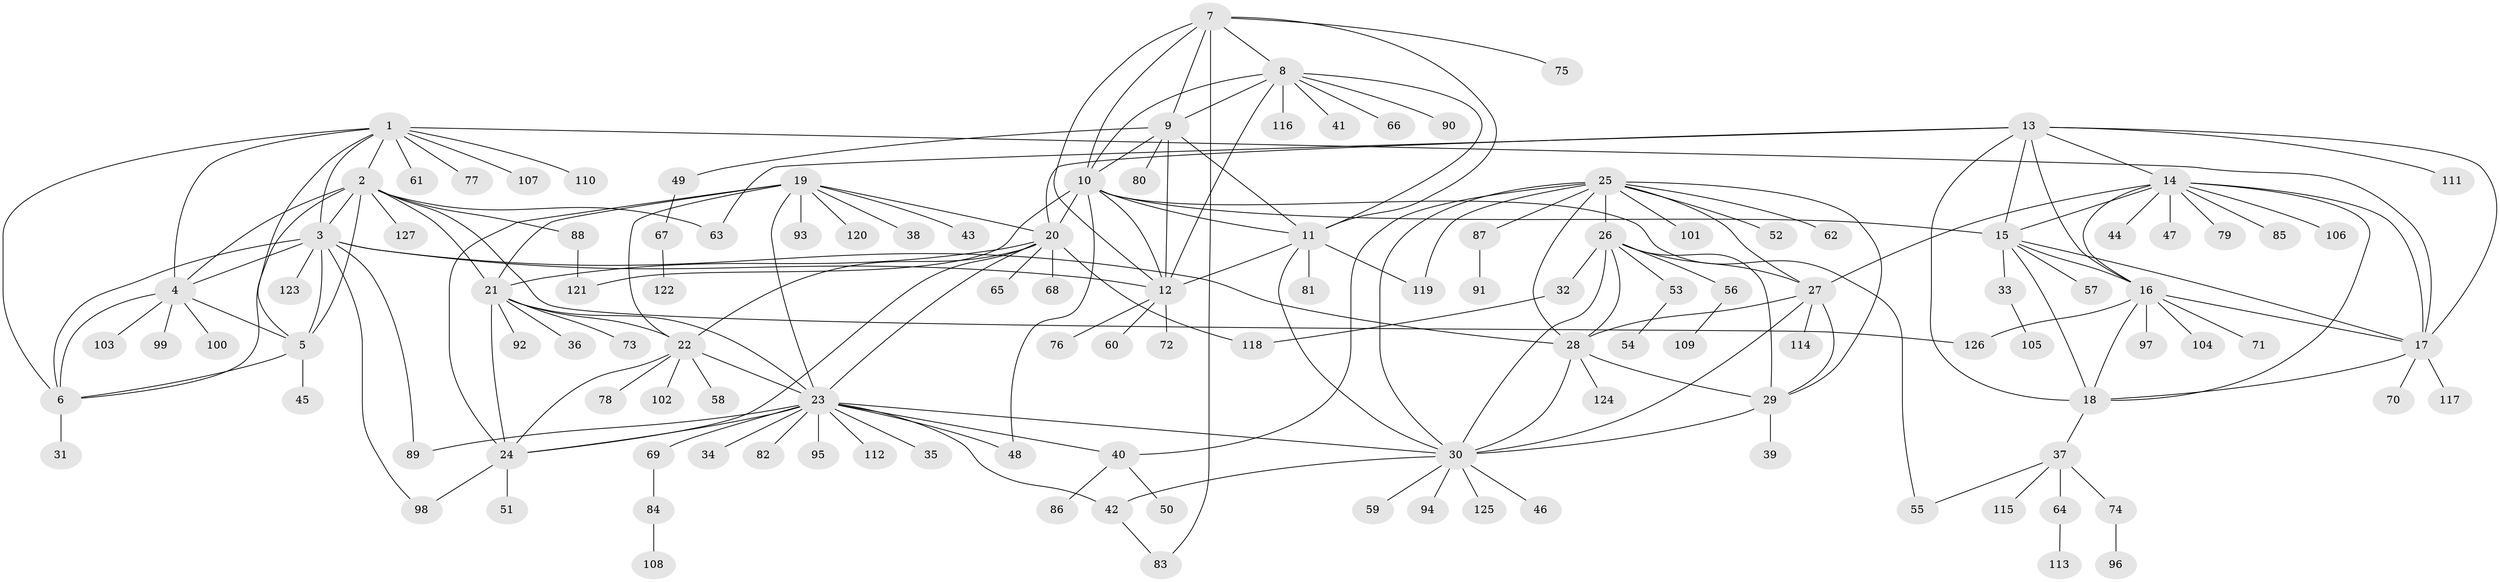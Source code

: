 // coarse degree distribution, {11: 0.033707865168539325, 5: 0.033707865168539325, 8: 0.02247191011235955, 9: 0.033707865168539325, 4: 0.02247191011235955, 1: 0.5842696629213483, 10: 0.02247191011235955, 3: 0.02247191011235955, 2: 0.11235955056179775, 6: 0.056179775280898875, 7: 0.0449438202247191, 13: 0.011235955056179775}
// Generated by graph-tools (version 1.1) at 2025/37/03/04/25 23:37:32]
// undirected, 127 vertices, 194 edges
graph export_dot {
  node [color=gray90,style=filled];
  1;
  2;
  3;
  4;
  5;
  6;
  7;
  8;
  9;
  10;
  11;
  12;
  13;
  14;
  15;
  16;
  17;
  18;
  19;
  20;
  21;
  22;
  23;
  24;
  25;
  26;
  27;
  28;
  29;
  30;
  31;
  32;
  33;
  34;
  35;
  36;
  37;
  38;
  39;
  40;
  41;
  42;
  43;
  44;
  45;
  46;
  47;
  48;
  49;
  50;
  51;
  52;
  53;
  54;
  55;
  56;
  57;
  58;
  59;
  60;
  61;
  62;
  63;
  64;
  65;
  66;
  67;
  68;
  69;
  70;
  71;
  72;
  73;
  74;
  75;
  76;
  77;
  78;
  79;
  80;
  81;
  82;
  83;
  84;
  85;
  86;
  87;
  88;
  89;
  90;
  91;
  92;
  93;
  94;
  95;
  96;
  97;
  98;
  99;
  100;
  101;
  102;
  103;
  104;
  105;
  106;
  107;
  108;
  109;
  110;
  111;
  112;
  113;
  114;
  115;
  116;
  117;
  118;
  119;
  120;
  121;
  122;
  123;
  124;
  125;
  126;
  127;
  1 -- 2;
  1 -- 3;
  1 -- 4;
  1 -- 5;
  1 -- 6;
  1 -- 17;
  1 -- 61;
  1 -- 77;
  1 -- 107;
  1 -- 110;
  2 -- 3;
  2 -- 4;
  2 -- 5;
  2 -- 6;
  2 -- 21;
  2 -- 63;
  2 -- 88;
  2 -- 126;
  2 -- 127;
  3 -- 4;
  3 -- 5;
  3 -- 6;
  3 -- 12;
  3 -- 28;
  3 -- 89;
  3 -- 98;
  3 -- 123;
  4 -- 5;
  4 -- 6;
  4 -- 99;
  4 -- 100;
  4 -- 103;
  5 -- 6;
  5 -- 45;
  6 -- 31;
  7 -- 8;
  7 -- 9;
  7 -- 10;
  7 -- 11;
  7 -- 12;
  7 -- 75;
  7 -- 83;
  8 -- 9;
  8 -- 10;
  8 -- 11;
  8 -- 12;
  8 -- 41;
  8 -- 66;
  8 -- 90;
  8 -- 116;
  9 -- 10;
  9 -- 11;
  9 -- 12;
  9 -- 49;
  9 -- 80;
  10 -- 11;
  10 -- 12;
  10 -- 15;
  10 -- 20;
  10 -- 48;
  10 -- 55;
  10 -- 121;
  11 -- 12;
  11 -- 30;
  11 -- 81;
  11 -- 119;
  12 -- 60;
  12 -- 72;
  12 -- 76;
  13 -- 14;
  13 -- 15;
  13 -- 16;
  13 -- 17;
  13 -- 18;
  13 -- 20;
  13 -- 63;
  13 -- 111;
  14 -- 15;
  14 -- 16;
  14 -- 17;
  14 -- 18;
  14 -- 27;
  14 -- 44;
  14 -- 47;
  14 -- 79;
  14 -- 85;
  14 -- 106;
  15 -- 16;
  15 -- 17;
  15 -- 18;
  15 -- 33;
  15 -- 57;
  16 -- 17;
  16 -- 18;
  16 -- 71;
  16 -- 97;
  16 -- 104;
  16 -- 126;
  17 -- 18;
  17 -- 70;
  17 -- 117;
  18 -- 37;
  19 -- 20;
  19 -- 21;
  19 -- 22;
  19 -- 23;
  19 -- 24;
  19 -- 38;
  19 -- 43;
  19 -- 93;
  19 -- 120;
  20 -- 21;
  20 -- 22;
  20 -- 23;
  20 -- 24;
  20 -- 65;
  20 -- 68;
  20 -- 118;
  21 -- 22;
  21 -- 23;
  21 -- 24;
  21 -- 36;
  21 -- 73;
  21 -- 92;
  22 -- 23;
  22 -- 24;
  22 -- 58;
  22 -- 78;
  22 -- 102;
  23 -- 24;
  23 -- 30;
  23 -- 34;
  23 -- 35;
  23 -- 40;
  23 -- 42;
  23 -- 48;
  23 -- 69;
  23 -- 82;
  23 -- 89;
  23 -- 95;
  23 -- 112;
  24 -- 51;
  24 -- 98;
  25 -- 26;
  25 -- 27;
  25 -- 28;
  25 -- 29;
  25 -- 30;
  25 -- 40;
  25 -- 52;
  25 -- 62;
  25 -- 87;
  25 -- 101;
  25 -- 119;
  26 -- 27;
  26 -- 28;
  26 -- 29;
  26 -- 30;
  26 -- 32;
  26 -- 53;
  26 -- 56;
  27 -- 28;
  27 -- 29;
  27 -- 30;
  27 -- 114;
  28 -- 29;
  28 -- 30;
  28 -- 124;
  29 -- 30;
  29 -- 39;
  30 -- 42;
  30 -- 46;
  30 -- 59;
  30 -- 94;
  30 -- 125;
  32 -- 118;
  33 -- 105;
  37 -- 55;
  37 -- 64;
  37 -- 74;
  37 -- 115;
  40 -- 50;
  40 -- 86;
  42 -- 83;
  49 -- 67;
  53 -- 54;
  56 -- 109;
  64 -- 113;
  67 -- 122;
  69 -- 84;
  74 -- 96;
  84 -- 108;
  87 -- 91;
  88 -- 121;
}
